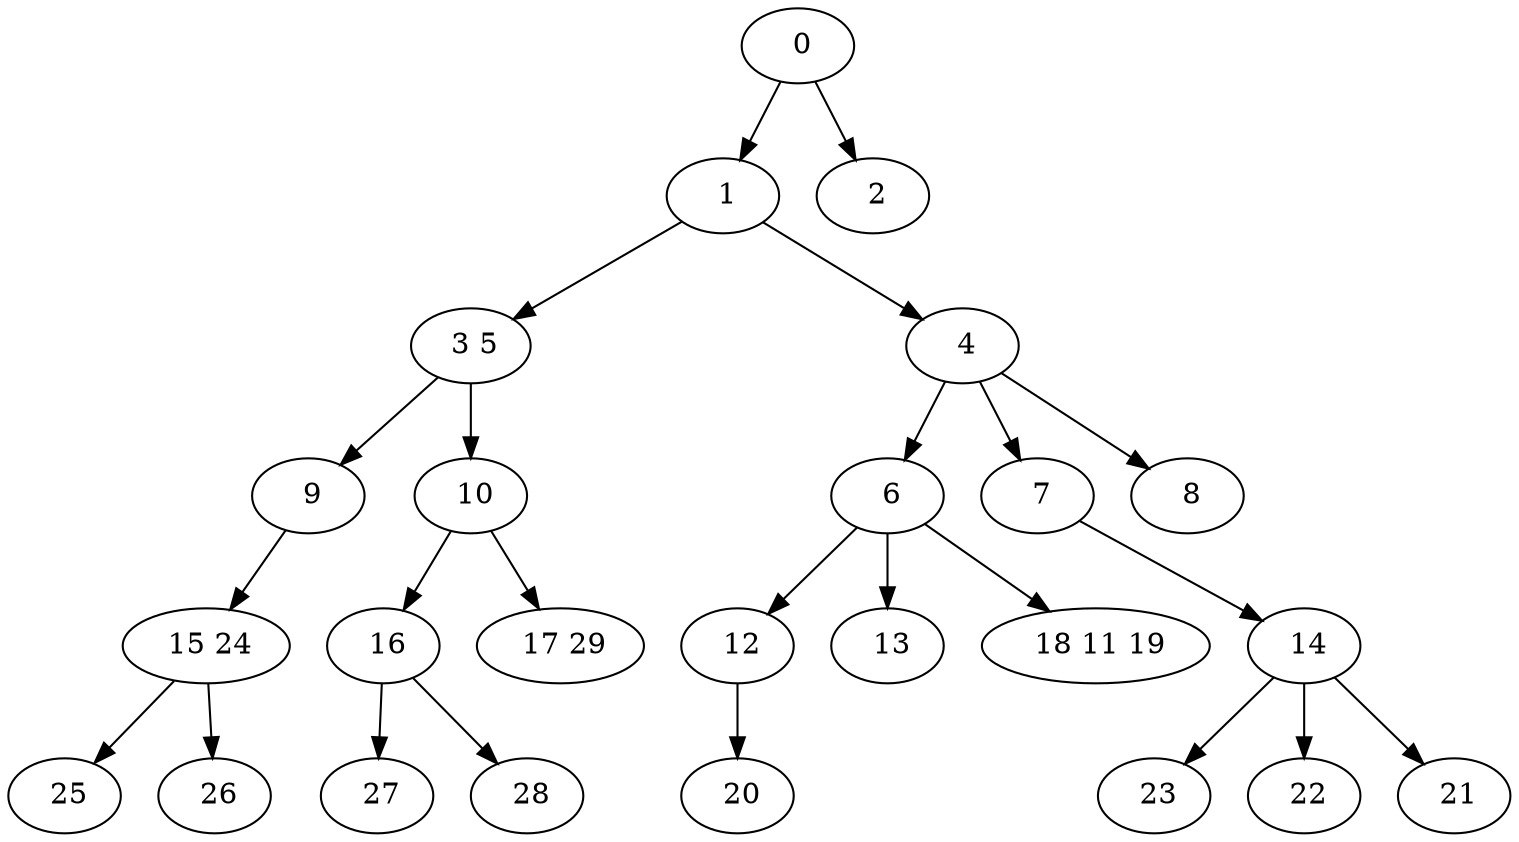 digraph mytree {
" 0" -> " 1";
" 0" -> " 2";
" 1" -> " 3 5";
" 1" -> " 4";
" 2";
" 3 5" -> " 9";
" 3 5" -> " 10";
" 4" -> " 6";
" 4" -> " 7";
" 4" -> " 8";
" 6" -> " 12";
" 6" -> " 13";
" 6" -> " 18 11 19";
" 7" -> " 14";
" 8";
" 9" -> " 15 24";
" 16" -> " 27";
" 16" -> " 28";
" 10" -> " 16";
" 10" -> " 17 29";
" 12" -> " 20";
" 13";
" 18 11 19";
" 14" -> " 23";
" 14" -> " 22";
" 14" -> " 21";
" 23";
" 15 24" -> " 25";
" 15 24" -> " 26";
" 20";
" 25";
" 26";
" 22";
" 21";
" 17 29";
" 27";
" 28";
}
